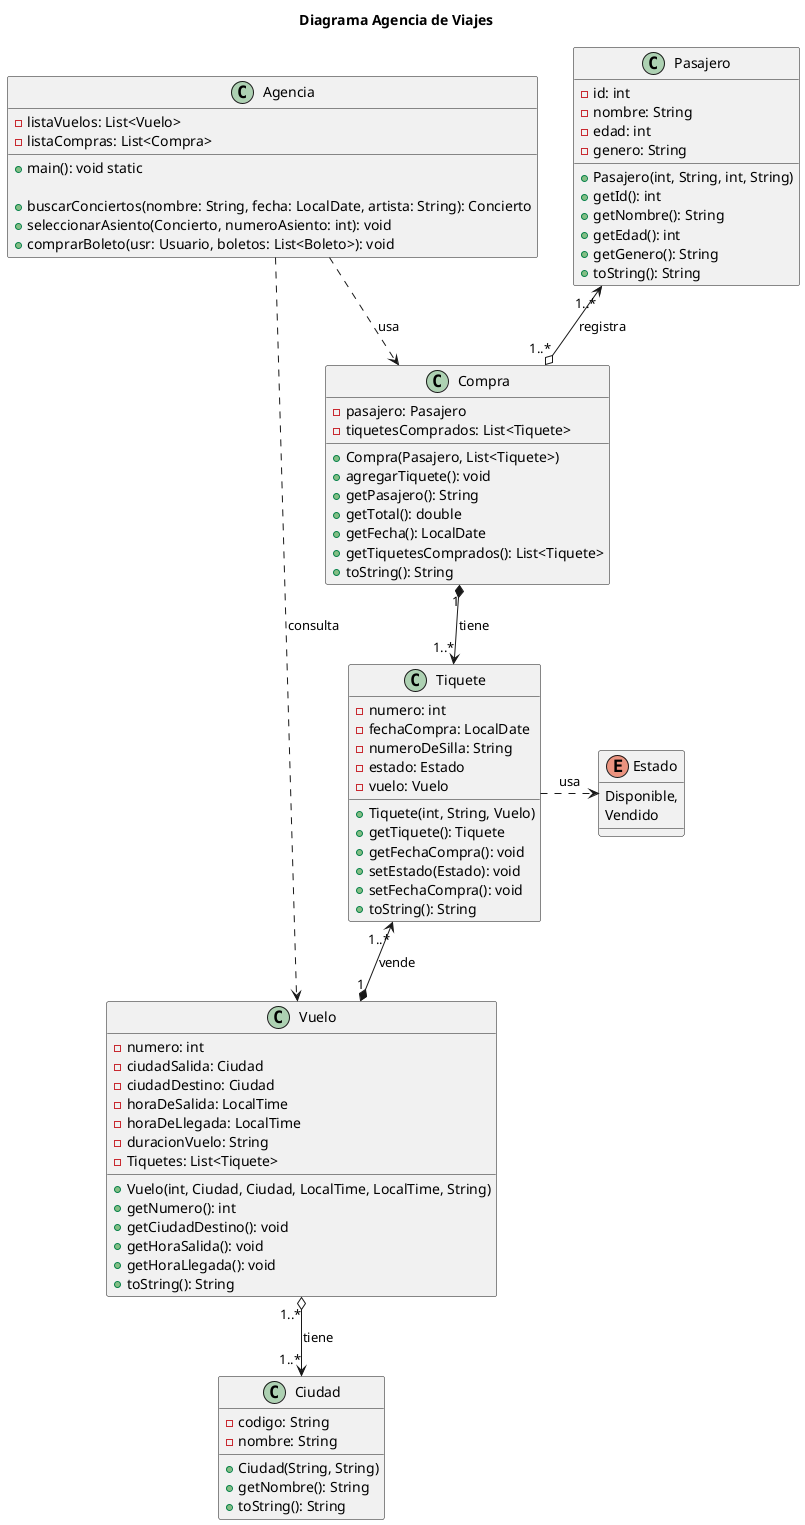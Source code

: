 @startuml Diagrama 1
title Diagrama Agencia de Viajes

class Pasajero{
    -id: int
    -nombre: String
    -edad: int
    -genero: String
    +Pasajero(int, String, int, String)
    +getId(): int
    +getNombre(): String
    +getEdad(): int
    +getGenero(): String
    +toString(): String
}

class Vuelo{
    -numero: int
    -ciudadSalida: Ciudad
    -ciudadDestino: Ciudad
    -horaDeSalida: LocalTime
    -horaDeLlegada: LocalTime
    -duracionVuelo: String
    -Tiquetes: List<Tiquete>
    +Vuelo(int, Ciudad, Ciudad, LocalTime, LocalTime, String)
    +getNumero(): int
    +getCiudadDestino(): void
    +getHoraSalida(): void
    +getHoraLlegada(): void
    +toString(): String
}

enum Estado{
    Disponible,
    Vendido
}

class Tiquete{
    -numero: int
    -fechaCompra: LocalDate
    -numeroDeSilla: String
    -estado: Estado
    -vuelo: Vuelo
    +Tiquete(int, String, Vuelo)
    +getTiquete(): Tiquete
    +getFechaCompra(): void
    +setEstado(Estado): void
    +setFechaCompra(): void
    +toString(): String
}

class Ciudad{
    -codigo: String
    -nombre: String
    +Ciudad(String, String)
    +getNombre(): String
    +toString(): String
}


class Compra{
    -pasajero: Pasajero
    -tiquetesComprados: List<Tiquete>
    +Compra(Pasajero, List<Tiquete>)
    +agregarTiquete(): void
    +getPasajero(): String
    +getTotal(): double
    +getFecha(): LocalDate
    +getTiquetesComprados(): List<Tiquete>
    +toString(): String
}


class Agencia{
    -listaVuelos: List<Vuelo>
    -listaCompras: List<Compra>
    +main(): void static

    +buscarConciertos(nombre: String, fecha: LocalDate, artista: String): Concierto
    +seleccionarAsiento(Concierto, numeroAsiento: int): void
    +comprarBoleto(usr: Usuario, boletos: List<Boleto>): void
} 


Tiquete .> Estado: usa

Agencia ..> Compra: usa
Agencia ..> Vuelo: consulta

Pasajero "1..*" <--o "1..*" Compra: registra
Compra "1" *--> "1..*" Tiquete: tiene
Tiquete "1..*" <--* "1" Vuelo: vende
Vuelo "1..*" o--> "1..*" Ciudad: tiene

@enduml